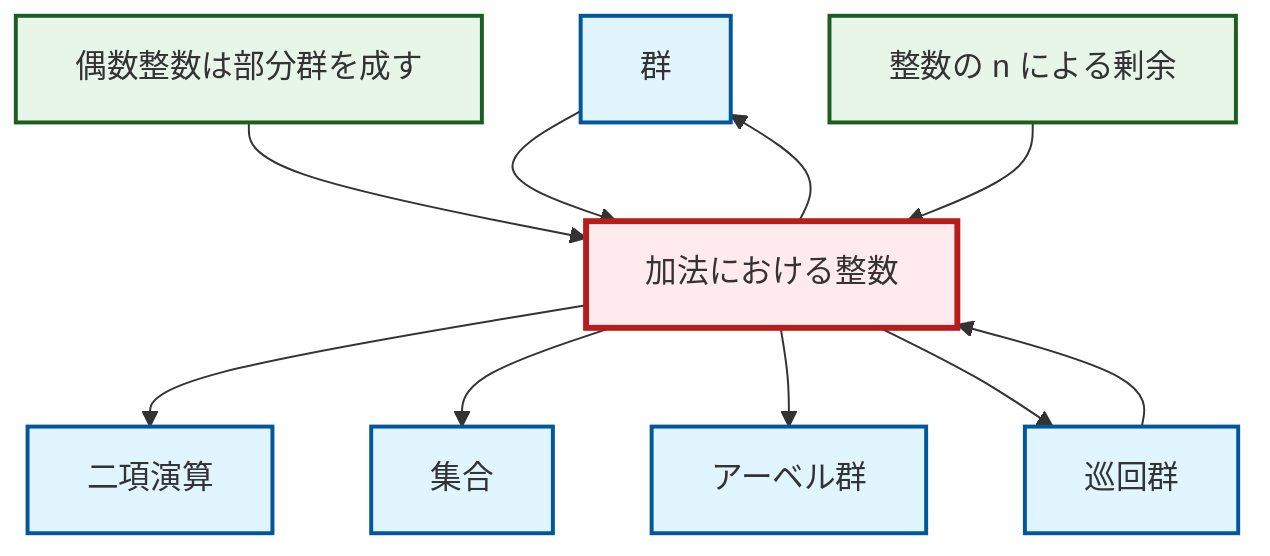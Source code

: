 graph TD
    classDef definition fill:#e1f5fe,stroke:#01579b,stroke-width:2px
    classDef theorem fill:#f3e5f5,stroke:#4a148c,stroke-width:2px
    classDef axiom fill:#fff3e0,stroke:#e65100,stroke-width:2px
    classDef example fill:#e8f5e9,stroke:#1b5e20,stroke-width:2px
    classDef current fill:#ffebee,stroke:#b71c1c,stroke-width:3px
    def-group["群"]:::definition
    def-abelian-group["アーベル群"]:::definition
    ex-quotient-integers-mod-n["整数の n による剰余"]:::example
    ex-integers-addition["加法における整数"]:::example
    ex-even-integers-subgroup["偶数整数は部分群を成す"]:::example
    def-cyclic-group["巡回群"]:::definition
    def-binary-operation["二項演算"]:::definition
    def-set["集合"]:::definition
    ex-integers-addition --> def-group
    ex-integers-addition --> def-binary-operation
    ex-even-integers-subgroup --> ex-integers-addition
    ex-integers-addition --> def-set
    def-group --> ex-integers-addition
    ex-integers-addition --> def-abelian-group
    def-cyclic-group --> ex-integers-addition
    ex-quotient-integers-mod-n --> ex-integers-addition
    ex-integers-addition --> def-cyclic-group
    class ex-integers-addition current